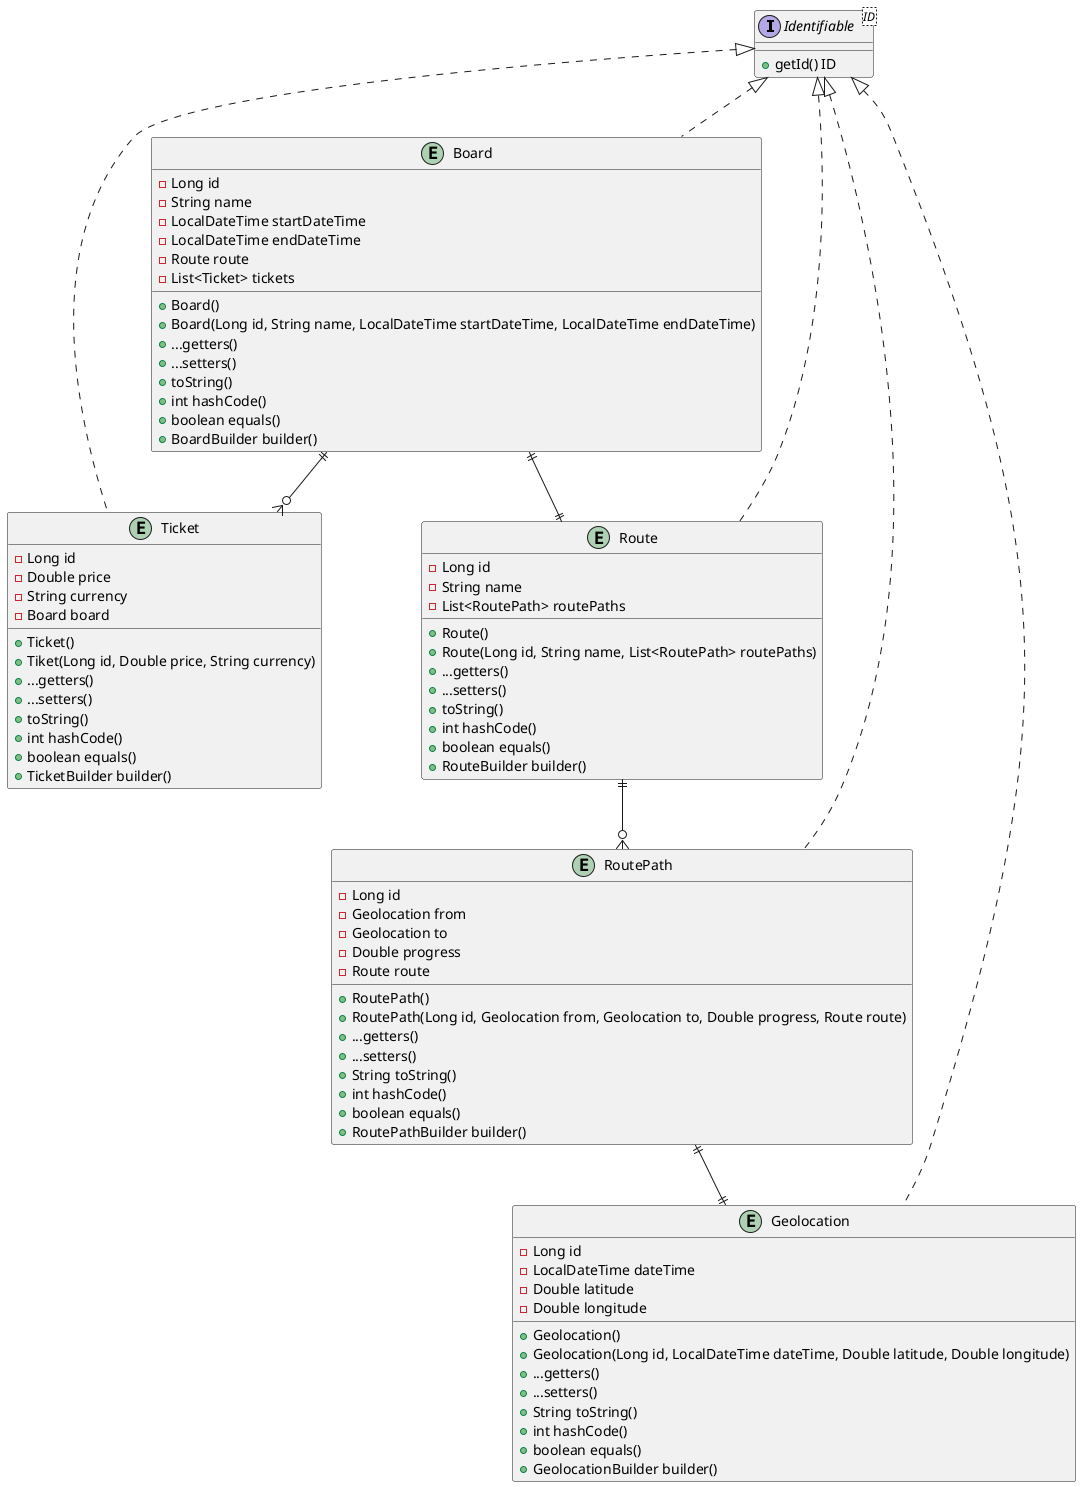 @startuml
interface Identifiable<ID> {
+ getId() ID
}

entity Board {
- Long id
- String name
- LocalDateTime startDateTime
- LocalDateTime endDateTime
- Route route
- List<Ticket> tickets
+ Board()
+ Board(Long id, String name, LocalDateTime startDateTime, LocalDateTime endDateTime)
+ ...getters()
+ ...setters()
+ toString()
+ int hashCode()
+ boolean equals()
+ BoardBuilder builder()
}
entity Ticket {
- Long id
- Double price
- String currency
- Board board
+ Ticket()
+ Tiket(Long id, Double price, String currency)
+ ...getters()
+ ...setters()
+ toString()
+ int hashCode()
+ boolean equals()
+ TicketBuilder builder()
}
entity Route {
- Long id
- String name
- List<RoutePath> routePaths
+ Route()
+ Route(Long id, String name, List<RoutePath> routePaths)
+ ...getters()
+ ...setters()
+ toString()
+ int hashCode()
+ boolean equals()
+ RouteBuilder builder()
}
entity RoutePath {
- Long id
- Geolocation from
- Geolocation to
- Double progress
- Route route
+ RoutePath()
+ RoutePath(Long id, Geolocation from, Geolocation to, Double progress, Route route)
+ ...getters()
+ ...setters()
+ String toString()
+ int hashCode()
+ boolean equals()
+ RoutePathBuilder builder()
}
entity Geolocation {
- Long id
- LocalDateTime dateTime
- Double latitude
- Double longitude
+ Geolocation()
+ Geolocation(Long id, LocalDateTime dateTime, Double latitude, Double longitude)
+ ...getters()
+ ...setters()
+ String toString()
+ int hashCode()
+ boolean equals()
+ GeolocationBuilder builder()
}

Identifiable <|.. Board
Identifiable <|.. Ticket
Identifiable <|.. Route
Identifiable <|.. RoutePath
Identifiable <|.. Geolocation

Board ||--o{ Ticket
Board ||--|| Route

Route ||--o{ RoutePath

RoutePath ||--|| Geolocation
@enduml